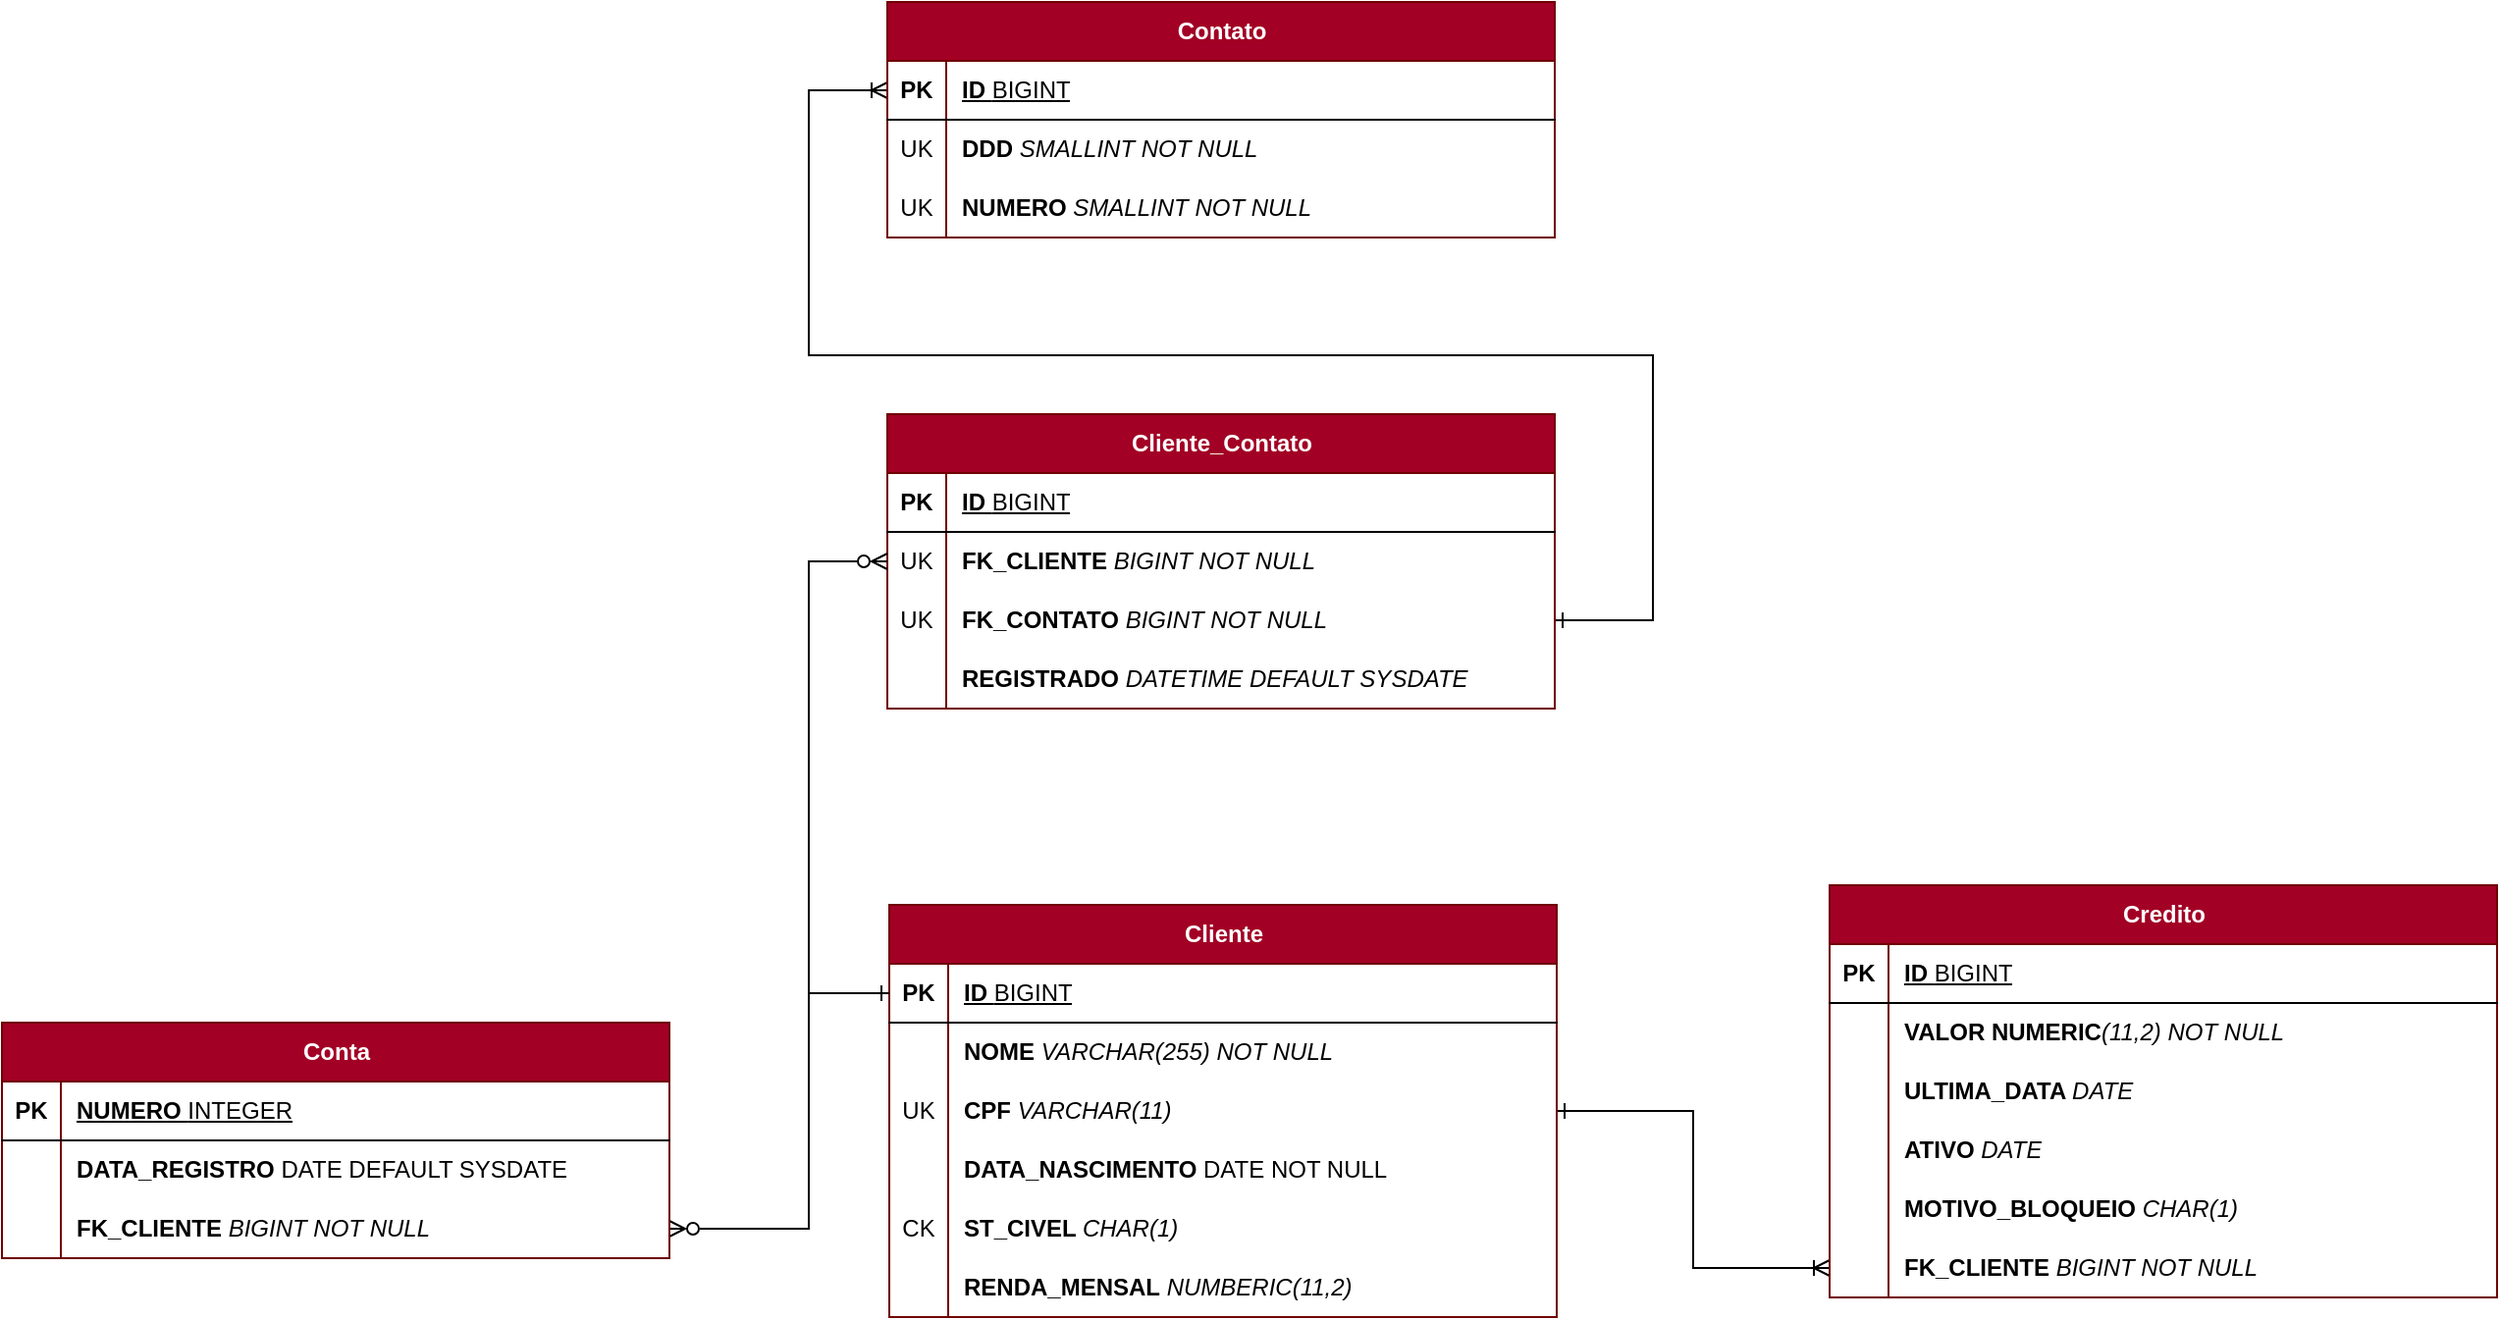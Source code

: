 <mxfile version="24.9.0">
  <diagram name="Página-1" id="3fdU44KH3-TZfYblFsJs">
    <mxGraphModel dx="1772" dy="1688" grid="1" gridSize="10" guides="1" tooltips="1" connect="1" arrows="1" fold="1" page="1" pageScale="1" pageWidth="827" pageHeight="1169" math="0" shadow="0">
      <root>
        <mxCell id="0" />
        <mxCell id="1" parent="0" />
        <mxCell id="NktRgROPoyucUkhzAwd2-113" value="" style="edgeStyle=orthogonalEdgeStyle;rounded=0;orthogonalLoop=1;jettySize=auto;html=1;entryX=1;entryY=0.5;entryDx=0;entryDy=0;exitX=0;exitY=0.5;exitDx=0;exitDy=0;endArrow=ERzeroToMany;endFill=0;startArrow=ERone;startFill=0;" edge="1" parent="1" source="NktRgROPoyucUkhzAwd2-2" target="NktRgROPoyucUkhzAwd2-114">
          <mxGeometry relative="1" as="geometry">
            <Array as="points">
              <mxPoint x="260" y="265" />
              <mxPoint x="260" y="385" />
            </Array>
          </mxGeometry>
        </mxCell>
        <mxCell id="NktRgROPoyucUkhzAwd2-173" value="" style="edgeStyle=orthogonalEdgeStyle;rounded=0;orthogonalLoop=1;jettySize=auto;html=1;entryX=0;entryY=0.5;entryDx=0;entryDy=0;endArrow=ERoneToMany;endFill=0;startArrow=ERone;startFill=0;" edge="1" parent="1" source="NktRgROPoyucUkhzAwd2-1" target="NktRgROPoyucUkhzAwd2-177">
          <mxGeometry relative="1" as="geometry" />
        </mxCell>
        <mxCell id="NktRgROPoyucUkhzAwd2-1" value="Cliente" style="shape=table;startSize=30;container=1;collapsible=1;childLayout=tableLayout;fixedRows=1;rowLines=0;fontStyle=1;align=center;resizeLast=1;html=1;fillColor=#a20025;fontColor=#ffffff;strokeColor=#6F0000;swimlaneFillColor=default;" vertex="1" parent="1">
          <mxGeometry x="301" y="220" width="340" height="210" as="geometry" />
        </mxCell>
        <mxCell id="NktRgROPoyucUkhzAwd2-2" value="" style="shape=tableRow;horizontal=0;startSize=0;swimlaneHead=0;swimlaneBody=0;fillColor=none;collapsible=0;dropTarget=0;points=[[0,0.5],[1,0.5]];portConstraint=eastwest;top=0;left=0;right=0;bottom=1;" vertex="1" parent="NktRgROPoyucUkhzAwd2-1">
          <mxGeometry y="30" width="340" height="30" as="geometry" />
        </mxCell>
        <mxCell id="NktRgROPoyucUkhzAwd2-3" value="PK" style="shape=partialRectangle;connectable=0;fillColor=none;top=0;left=0;bottom=0;right=0;fontStyle=1;overflow=hidden;whiteSpace=wrap;html=1;" vertex="1" parent="NktRgROPoyucUkhzAwd2-2">
          <mxGeometry width="30" height="30" as="geometry">
            <mxRectangle width="30" height="30" as="alternateBounds" />
          </mxGeometry>
        </mxCell>
        <mxCell id="NktRgROPoyucUkhzAwd2-4" value="ID &lt;span style=&quot;font-weight: normal;&quot;&gt;BIGINT&lt;/span&gt;" style="shape=partialRectangle;connectable=0;fillColor=none;top=0;left=0;bottom=0;right=0;align=left;spacingLeft=6;fontStyle=5;overflow=hidden;whiteSpace=wrap;html=1;" vertex="1" parent="NktRgROPoyucUkhzAwd2-2">
          <mxGeometry x="30" width="310" height="30" as="geometry">
            <mxRectangle width="310" height="30" as="alternateBounds" />
          </mxGeometry>
        </mxCell>
        <mxCell id="NktRgROPoyucUkhzAwd2-5" value="" style="shape=tableRow;horizontal=0;startSize=0;swimlaneHead=0;swimlaneBody=0;fillColor=none;collapsible=0;dropTarget=0;points=[[0,0.5],[1,0.5]];portConstraint=eastwest;top=0;left=0;right=0;bottom=0;" vertex="1" parent="NktRgROPoyucUkhzAwd2-1">
          <mxGeometry y="60" width="340" height="30" as="geometry" />
        </mxCell>
        <mxCell id="NktRgROPoyucUkhzAwd2-6" value="" style="shape=partialRectangle;connectable=0;fillColor=none;top=0;left=0;bottom=0;right=0;editable=1;overflow=hidden;whiteSpace=wrap;html=1;" vertex="1" parent="NktRgROPoyucUkhzAwd2-5">
          <mxGeometry width="30" height="30" as="geometry">
            <mxRectangle width="30" height="30" as="alternateBounds" />
          </mxGeometry>
        </mxCell>
        <mxCell id="NktRgROPoyucUkhzAwd2-7" value="&lt;b&gt;NOME &lt;/b&gt;&lt;i&gt;VARCHAR(255) NOT NULL&lt;/i&gt;" style="shape=partialRectangle;connectable=0;fillColor=none;top=0;left=0;bottom=0;right=0;align=left;spacingLeft=6;overflow=hidden;whiteSpace=wrap;html=1;" vertex="1" parent="NktRgROPoyucUkhzAwd2-5">
          <mxGeometry x="30" width="310" height="30" as="geometry">
            <mxRectangle width="310" height="30" as="alternateBounds" />
          </mxGeometry>
        </mxCell>
        <mxCell id="NktRgROPoyucUkhzAwd2-8" value="" style="shape=tableRow;horizontal=0;startSize=0;swimlaneHead=0;swimlaneBody=0;fillColor=none;collapsible=0;dropTarget=0;points=[[0,0.5],[1,0.5]];portConstraint=eastwest;top=0;left=0;right=0;bottom=0;" vertex="1" parent="NktRgROPoyucUkhzAwd2-1">
          <mxGeometry y="90" width="340" height="30" as="geometry" />
        </mxCell>
        <mxCell id="NktRgROPoyucUkhzAwd2-9" value="UK" style="shape=partialRectangle;connectable=0;fillColor=none;top=0;left=0;bottom=0;right=0;editable=1;overflow=hidden;whiteSpace=wrap;html=1;" vertex="1" parent="NktRgROPoyucUkhzAwd2-8">
          <mxGeometry width="30" height="30" as="geometry">
            <mxRectangle width="30" height="30" as="alternateBounds" />
          </mxGeometry>
        </mxCell>
        <mxCell id="NktRgROPoyucUkhzAwd2-10" value="&lt;b&gt;CPF &lt;/b&gt;&lt;i style=&quot;&quot;&gt;VARCHAR(11)&lt;/i&gt;" style="shape=partialRectangle;connectable=0;fillColor=none;top=0;left=0;bottom=0;right=0;align=left;spacingLeft=6;overflow=hidden;whiteSpace=wrap;html=1;" vertex="1" parent="NktRgROPoyucUkhzAwd2-8">
          <mxGeometry x="30" width="310" height="30" as="geometry">
            <mxRectangle width="310" height="30" as="alternateBounds" />
          </mxGeometry>
        </mxCell>
        <mxCell id="NktRgROPoyucUkhzAwd2-11" value="" style="shape=tableRow;horizontal=0;startSize=0;swimlaneHead=0;swimlaneBody=0;fillColor=none;collapsible=0;dropTarget=0;points=[[0,0.5],[1,0.5]];portConstraint=eastwest;top=0;left=0;right=0;bottom=0;" vertex="1" parent="NktRgROPoyucUkhzAwd2-1">
          <mxGeometry y="120" width="340" height="30" as="geometry" />
        </mxCell>
        <mxCell id="NktRgROPoyucUkhzAwd2-12" value="" style="shape=partialRectangle;connectable=0;fillColor=none;top=0;left=0;bottom=0;right=0;editable=1;overflow=hidden;whiteSpace=wrap;html=1;" vertex="1" parent="NktRgROPoyucUkhzAwd2-11">
          <mxGeometry width="30" height="30" as="geometry">
            <mxRectangle width="30" height="30" as="alternateBounds" />
          </mxGeometry>
        </mxCell>
        <mxCell id="NktRgROPoyucUkhzAwd2-13" value="&lt;b&gt;DATA_NASCIMENTO &lt;/b&gt;DATE NOT NULL" style="shape=partialRectangle;connectable=0;fillColor=none;top=0;left=0;bottom=0;right=0;align=left;spacingLeft=6;overflow=hidden;whiteSpace=wrap;html=1;" vertex="1" parent="NktRgROPoyucUkhzAwd2-11">
          <mxGeometry x="30" width="310" height="30" as="geometry">
            <mxRectangle width="310" height="30" as="alternateBounds" />
          </mxGeometry>
        </mxCell>
        <mxCell id="NktRgROPoyucUkhzAwd2-91" value="" style="shape=tableRow;horizontal=0;startSize=0;swimlaneHead=0;swimlaneBody=0;fillColor=none;collapsible=0;dropTarget=0;points=[[0,0.5],[1,0.5]];portConstraint=eastwest;top=0;left=0;right=0;bottom=0;" vertex="1" parent="NktRgROPoyucUkhzAwd2-1">
          <mxGeometry y="150" width="340" height="30" as="geometry" />
        </mxCell>
        <mxCell id="NktRgROPoyucUkhzAwd2-92" value="CK" style="shape=partialRectangle;connectable=0;fillColor=none;top=0;left=0;bottom=0;right=0;editable=1;overflow=hidden;whiteSpace=wrap;html=1;" vertex="1" parent="NktRgROPoyucUkhzAwd2-91">
          <mxGeometry width="30" height="30" as="geometry">
            <mxRectangle width="30" height="30" as="alternateBounds" />
          </mxGeometry>
        </mxCell>
        <mxCell id="NktRgROPoyucUkhzAwd2-93" value="&lt;b&gt;ST_CIVEL &lt;/b&gt;&lt;i&gt;CHAR(1)&amp;nbsp;&lt;/i&gt;" style="shape=partialRectangle;connectable=0;fillColor=none;top=0;left=0;bottom=0;right=0;align=left;spacingLeft=6;overflow=hidden;whiteSpace=wrap;html=1;" vertex="1" parent="NktRgROPoyucUkhzAwd2-91">
          <mxGeometry x="30" width="310" height="30" as="geometry">
            <mxRectangle width="310" height="30" as="alternateBounds" />
          </mxGeometry>
        </mxCell>
        <mxCell id="NktRgROPoyucUkhzAwd2-145" value="" style="shape=tableRow;horizontal=0;startSize=0;swimlaneHead=0;swimlaneBody=0;fillColor=none;collapsible=0;dropTarget=0;points=[[0,0.5],[1,0.5]];portConstraint=eastwest;top=0;left=0;right=0;bottom=0;" vertex="1" parent="NktRgROPoyucUkhzAwd2-1">
          <mxGeometry y="180" width="340" height="30" as="geometry" />
        </mxCell>
        <mxCell id="NktRgROPoyucUkhzAwd2-146" value="" style="shape=partialRectangle;connectable=0;fillColor=none;top=0;left=0;bottom=0;right=0;editable=1;overflow=hidden;whiteSpace=wrap;html=1;" vertex="1" parent="NktRgROPoyucUkhzAwd2-145">
          <mxGeometry width="30" height="30" as="geometry">
            <mxRectangle width="30" height="30" as="alternateBounds" />
          </mxGeometry>
        </mxCell>
        <mxCell id="NktRgROPoyucUkhzAwd2-147" value="&lt;b&gt;RENDA_MENSAL&amp;nbsp;&lt;/b&gt;&lt;i&gt;NUMBERIC(11,2)&amp;nbsp;&lt;/i&gt;" style="shape=partialRectangle;connectable=0;fillColor=none;top=0;left=0;bottom=0;right=0;align=left;spacingLeft=6;overflow=hidden;whiteSpace=wrap;html=1;" vertex="1" parent="NktRgROPoyucUkhzAwd2-145">
          <mxGeometry x="30" width="310" height="30" as="geometry">
            <mxRectangle width="310" height="30" as="alternateBounds" />
          </mxGeometry>
        </mxCell>
        <mxCell id="NktRgROPoyucUkhzAwd2-73" value="" style="edgeStyle=orthogonalEdgeStyle;rounded=0;orthogonalLoop=1;jettySize=auto;html=1;exitX=0;exitY=0.5;exitDx=0;exitDy=0;entryX=1;entryY=0.5;entryDx=0;entryDy=0;endArrow=ERone;endFill=0;startArrow=ERoneToMany;startFill=0;" edge="1" parent="1" source="NktRgROPoyucUkhzAwd2-44" target="NktRgROPoyucUkhzAwd2-77">
          <mxGeometry relative="1" as="geometry">
            <Array as="points">
              <mxPoint x="260" y="-195" />
              <mxPoint x="260" y="-60" />
              <mxPoint x="690" y="-60" />
              <mxPoint x="690" y="75" />
            </Array>
          </mxGeometry>
        </mxCell>
        <mxCell id="NktRgROPoyucUkhzAwd2-43" value="Contato" style="shape=table;startSize=30;container=1;collapsible=1;childLayout=tableLayout;fixedRows=1;rowLines=0;fontStyle=1;align=center;resizeLast=1;html=1;fillColor=#a20025;fontColor=#ffffff;strokeColor=#6F0000;swimlaneFillColor=default;" vertex="1" parent="1">
          <mxGeometry x="300" y="-240" width="340" height="120" as="geometry" />
        </mxCell>
        <mxCell id="NktRgROPoyucUkhzAwd2-44" value="" style="shape=tableRow;horizontal=0;startSize=0;swimlaneHead=0;swimlaneBody=0;fillColor=none;collapsible=0;dropTarget=0;points=[[0,0.5],[1,0.5]];portConstraint=eastwest;top=0;left=0;right=0;bottom=1;" vertex="1" parent="NktRgROPoyucUkhzAwd2-43">
          <mxGeometry y="30" width="340" height="30" as="geometry" />
        </mxCell>
        <mxCell id="NktRgROPoyucUkhzAwd2-45" value="PK" style="shape=partialRectangle;connectable=0;fillColor=none;top=0;left=0;bottom=0;right=0;fontStyle=1;overflow=hidden;whiteSpace=wrap;html=1;" vertex="1" parent="NktRgROPoyucUkhzAwd2-44">
          <mxGeometry width="30" height="30" as="geometry">
            <mxRectangle width="30" height="30" as="alternateBounds" />
          </mxGeometry>
        </mxCell>
        <mxCell id="NktRgROPoyucUkhzAwd2-46" value="ID &lt;span style=&quot;font-weight: normal;&quot;&gt;BIGINT&lt;/span&gt;" style="shape=partialRectangle;connectable=0;fillColor=none;top=0;left=0;bottom=0;right=0;align=left;spacingLeft=6;fontStyle=5;overflow=hidden;whiteSpace=wrap;html=1;" vertex="1" parent="NktRgROPoyucUkhzAwd2-44">
          <mxGeometry x="30" width="310" height="30" as="geometry">
            <mxRectangle width="310" height="30" as="alternateBounds" />
          </mxGeometry>
        </mxCell>
        <mxCell id="NktRgROPoyucUkhzAwd2-47" value="" style="shape=tableRow;horizontal=0;startSize=0;swimlaneHead=0;swimlaneBody=0;fillColor=none;collapsible=0;dropTarget=0;points=[[0,0.5],[1,0.5]];portConstraint=eastwest;top=0;left=0;right=0;bottom=0;" vertex="1" parent="NktRgROPoyucUkhzAwd2-43">
          <mxGeometry y="60" width="340" height="30" as="geometry" />
        </mxCell>
        <mxCell id="NktRgROPoyucUkhzAwd2-48" value="UK" style="shape=partialRectangle;connectable=0;fillColor=none;top=0;left=0;bottom=0;right=0;editable=1;overflow=hidden;whiteSpace=wrap;html=1;" vertex="1" parent="NktRgROPoyucUkhzAwd2-47">
          <mxGeometry width="30" height="30" as="geometry">
            <mxRectangle width="30" height="30" as="alternateBounds" />
          </mxGeometry>
        </mxCell>
        <mxCell id="NktRgROPoyucUkhzAwd2-49" value="&lt;b&gt;DDD&amp;nbsp;&lt;/b&gt;&lt;i&gt;SMALLINT NOT NULL&lt;/i&gt;" style="shape=partialRectangle;connectable=0;fillColor=none;top=0;left=0;bottom=0;right=0;align=left;spacingLeft=6;overflow=hidden;whiteSpace=wrap;html=1;" vertex="1" parent="NktRgROPoyucUkhzAwd2-47">
          <mxGeometry x="30" width="310" height="30" as="geometry">
            <mxRectangle width="310" height="30" as="alternateBounds" />
          </mxGeometry>
        </mxCell>
        <mxCell id="NktRgROPoyucUkhzAwd2-60" value="" style="shape=tableRow;horizontal=0;startSize=0;swimlaneHead=0;swimlaneBody=0;fillColor=none;collapsible=0;dropTarget=0;points=[[0,0.5],[1,0.5]];portConstraint=eastwest;top=0;left=0;right=0;bottom=0;" vertex="1" parent="NktRgROPoyucUkhzAwd2-43">
          <mxGeometry y="90" width="340" height="30" as="geometry" />
        </mxCell>
        <mxCell id="NktRgROPoyucUkhzAwd2-61" value="UK" style="shape=partialRectangle;connectable=0;fillColor=none;top=0;left=0;bottom=0;right=0;editable=1;overflow=hidden;whiteSpace=wrap;html=1;" vertex="1" parent="NktRgROPoyucUkhzAwd2-60">
          <mxGeometry width="30" height="30" as="geometry">
            <mxRectangle width="30" height="30" as="alternateBounds" />
          </mxGeometry>
        </mxCell>
        <mxCell id="NktRgROPoyucUkhzAwd2-62" value="&lt;b&gt;NUMERO &lt;/b&gt;&lt;i&gt;SMALLINT&amp;nbsp;&lt;/i&gt;&lt;i style=&quot;&quot;&gt;NOT NULL&lt;/i&gt;" style="shape=partialRectangle;connectable=0;fillColor=none;top=0;left=0;bottom=0;right=0;align=left;spacingLeft=6;overflow=hidden;whiteSpace=wrap;html=1;" vertex="1" parent="NktRgROPoyucUkhzAwd2-60">
          <mxGeometry x="30" width="310" height="30" as="geometry">
            <mxRectangle width="310" height="30" as="alternateBounds" />
          </mxGeometry>
        </mxCell>
        <mxCell id="NktRgROPoyucUkhzAwd2-63" value="Cliente_Contato" style="shape=table;startSize=30;container=1;collapsible=1;childLayout=tableLayout;fixedRows=1;rowLines=0;fontStyle=1;align=center;resizeLast=1;html=1;fillColor=#a20025;fontColor=#ffffff;strokeColor=#6F0000;swimlaneFillColor=default;" vertex="1" parent="1">
          <mxGeometry x="300" y="-30" width="340" height="150" as="geometry" />
        </mxCell>
        <mxCell id="NktRgROPoyucUkhzAwd2-64" value="" style="shape=tableRow;horizontal=0;startSize=0;swimlaneHead=0;swimlaneBody=0;fillColor=none;collapsible=0;dropTarget=0;points=[[0,0.5],[1,0.5]];portConstraint=eastwest;top=0;left=0;right=0;bottom=1;" vertex="1" parent="NktRgROPoyucUkhzAwd2-63">
          <mxGeometry y="30" width="340" height="30" as="geometry" />
        </mxCell>
        <mxCell id="NktRgROPoyucUkhzAwd2-65" value="PK" style="shape=partialRectangle;connectable=0;fillColor=none;top=0;left=0;bottom=0;right=0;fontStyle=1;overflow=hidden;whiteSpace=wrap;html=1;" vertex="1" parent="NktRgROPoyucUkhzAwd2-64">
          <mxGeometry width="30" height="30" as="geometry">
            <mxRectangle width="30" height="30" as="alternateBounds" />
          </mxGeometry>
        </mxCell>
        <mxCell id="NktRgROPoyucUkhzAwd2-66" value="ID &lt;span style=&quot;font-weight: normal;&quot;&gt;BIGINT&lt;/span&gt;" style="shape=partialRectangle;connectable=0;fillColor=none;top=0;left=0;bottom=0;right=0;align=left;spacingLeft=6;fontStyle=5;overflow=hidden;whiteSpace=wrap;html=1;" vertex="1" parent="NktRgROPoyucUkhzAwd2-64">
          <mxGeometry x="30" width="310" height="30" as="geometry">
            <mxRectangle width="310" height="30" as="alternateBounds" />
          </mxGeometry>
        </mxCell>
        <mxCell id="NktRgROPoyucUkhzAwd2-67" value="" style="shape=tableRow;horizontal=0;startSize=0;swimlaneHead=0;swimlaneBody=0;fillColor=none;collapsible=0;dropTarget=0;points=[[0,0.5],[1,0.5]];portConstraint=eastwest;top=0;left=0;right=0;bottom=0;" vertex="1" parent="NktRgROPoyucUkhzAwd2-63">
          <mxGeometry y="60" width="340" height="30" as="geometry" />
        </mxCell>
        <mxCell id="NktRgROPoyucUkhzAwd2-68" value="UK" style="shape=partialRectangle;connectable=0;fillColor=none;top=0;left=0;bottom=0;right=0;editable=1;overflow=hidden;whiteSpace=wrap;html=1;" vertex="1" parent="NktRgROPoyucUkhzAwd2-67">
          <mxGeometry width="30" height="30" as="geometry">
            <mxRectangle width="30" height="30" as="alternateBounds" />
          </mxGeometry>
        </mxCell>
        <mxCell id="NktRgROPoyucUkhzAwd2-69" value="&lt;b&gt;FK_CLIENTE&amp;nbsp;&lt;/b&gt;&lt;i&gt;BIGINT NOT NULL&lt;/i&gt;" style="shape=partialRectangle;connectable=0;fillColor=none;top=0;left=0;bottom=0;right=0;align=left;spacingLeft=6;overflow=hidden;whiteSpace=wrap;html=1;" vertex="1" parent="NktRgROPoyucUkhzAwd2-67">
          <mxGeometry x="30" width="310" height="30" as="geometry">
            <mxRectangle width="310" height="30" as="alternateBounds" />
          </mxGeometry>
        </mxCell>
        <mxCell id="NktRgROPoyucUkhzAwd2-77" value="" style="shape=tableRow;horizontal=0;startSize=0;swimlaneHead=0;swimlaneBody=0;fillColor=none;collapsible=0;dropTarget=0;points=[[0,0.5],[1,0.5]];portConstraint=eastwest;top=0;left=0;right=0;bottom=0;" vertex="1" parent="NktRgROPoyucUkhzAwd2-63">
          <mxGeometry y="90" width="340" height="30" as="geometry" />
        </mxCell>
        <mxCell id="NktRgROPoyucUkhzAwd2-78" value="UK" style="shape=partialRectangle;connectable=0;fillColor=none;top=0;left=0;bottom=0;right=0;editable=1;overflow=hidden;whiteSpace=wrap;html=1;" vertex="1" parent="NktRgROPoyucUkhzAwd2-77">
          <mxGeometry width="30" height="30" as="geometry">
            <mxRectangle width="30" height="30" as="alternateBounds" />
          </mxGeometry>
        </mxCell>
        <mxCell id="NktRgROPoyucUkhzAwd2-79" value="&lt;b&gt;FK_CONTATO &lt;/b&gt;&lt;i&gt;BIGINT NOT NULL&lt;/i&gt;" style="shape=partialRectangle;connectable=0;fillColor=none;top=0;left=0;bottom=0;right=0;align=left;spacingLeft=6;overflow=hidden;whiteSpace=wrap;html=1;" vertex="1" parent="NktRgROPoyucUkhzAwd2-77">
          <mxGeometry x="30" width="310" height="30" as="geometry">
            <mxRectangle width="310" height="30" as="alternateBounds" />
          </mxGeometry>
        </mxCell>
        <mxCell id="NktRgROPoyucUkhzAwd2-70" value="" style="shape=tableRow;horizontal=0;startSize=0;swimlaneHead=0;swimlaneBody=0;fillColor=none;collapsible=0;dropTarget=0;points=[[0,0.5],[1,0.5]];portConstraint=eastwest;top=0;left=0;right=0;bottom=0;" vertex="1" parent="NktRgROPoyucUkhzAwd2-63">
          <mxGeometry y="120" width="340" height="30" as="geometry" />
        </mxCell>
        <mxCell id="NktRgROPoyucUkhzAwd2-71" value="" style="shape=partialRectangle;connectable=0;fillColor=none;top=0;left=0;bottom=0;right=0;editable=1;overflow=hidden;whiteSpace=wrap;html=1;" vertex="1" parent="NktRgROPoyucUkhzAwd2-70">
          <mxGeometry width="30" height="30" as="geometry">
            <mxRectangle width="30" height="30" as="alternateBounds" />
          </mxGeometry>
        </mxCell>
        <mxCell id="NktRgROPoyucUkhzAwd2-72" value="&lt;b&gt;REGISTRADO &lt;/b&gt;&lt;i&gt;DATETIME DEFAULT SYSDATE&lt;/i&gt;" style="shape=partialRectangle;connectable=0;fillColor=none;top=0;left=0;bottom=0;right=0;align=left;spacingLeft=6;overflow=hidden;whiteSpace=wrap;html=1;" vertex="1" parent="NktRgROPoyucUkhzAwd2-70">
          <mxGeometry x="30" width="310" height="30" as="geometry">
            <mxRectangle width="310" height="30" as="alternateBounds" />
          </mxGeometry>
        </mxCell>
        <mxCell id="NktRgROPoyucUkhzAwd2-83" style="edgeStyle=orthogonalEdgeStyle;rounded=0;orthogonalLoop=1;jettySize=auto;html=1;entryX=0;entryY=0.5;entryDx=0;entryDy=0;exitX=0;exitY=0.5;exitDx=0;exitDy=0;endArrow=ERone;endFill=0;startArrow=ERzeroToMany;startFill=0;" edge="1" parent="1" source="NktRgROPoyucUkhzAwd2-67" target="NktRgROPoyucUkhzAwd2-2">
          <mxGeometry relative="1" as="geometry">
            <Array as="points">
              <mxPoint x="260" y="45" />
              <mxPoint x="260" y="265" />
            </Array>
          </mxGeometry>
        </mxCell>
        <mxCell id="NktRgROPoyucUkhzAwd2-94" value="Conta" style="shape=table;startSize=30;container=1;collapsible=1;childLayout=tableLayout;fixedRows=1;rowLines=0;fontStyle=1;align=center;resizeLast=1;html=1;fillColor=#a20025;fontColor=#ffffff;strokeColor=#6F0000;swimlaneFillColor=default;" vertex="1" parent="1">
          <mxGeometry x="-151" y="280" width="340" height="120" as="geometry" />
        </mxCell>
        <mxCell id="NktRgROPoyucUkhzAwd2-95" value="" style="shape=tableRow;horizontal=0;startSize=0;swimlaneHead=0;swimlaneBody=0;fillColor=none;collapsible=0;dropTarget=0;points=[[0,0.5],[1,0.5]];portConstraint=eastwest;top=0;left=0;right=0;bottom=1;" vertex="1" parent="NktRgROPoyucUkhzAwd2-94">
          <mxGeometry y="30" width="340" height="30" as="geometry" />
        </mxCell>
        <mxCell id="NktRgROPoyucUkhzAwd2-96" value="PK" style="shape=partialRectangle;connectable=0;fillColor=none;top=0;left=0;bottom=0;right=0;fontStyle=1;overflow=hidden;whiteSpace=wrap;html=1;" vertex="1" parent="NktRgROPoyucUkhzAwd2-95">
          <mxGeometry width="30" height="30" as="geometry">
            <mxRectangle width="30" height="30" as="alternateBounds" />
          </mxGeometry>
        </mxCell>
        <mxCell id="NktRgROPoyucUkhzAwd2-97" value="NUMERO&amp;nbsp;&lt;span style=&quot;font-weight: normal;&quot;&gt;INTEGER&lt;/span&gt;" style="shape=partialRectangle;connectable=0;fillColor=none;top=0;left=0;bottom=0;right=0;align=left;spacingLeft=6;fontStyle=5;overflow=hidden;whiteSpace=wrap;html=1;" vertex="1" parent="NktRgROPoyucUkhzAwd2-95">
          <mxGeometry x="30" width="310" height="30" as="geometry">
            <mxRectangle width="310" height="30" as="alternateBounds" />
          </mxGeometry>
        </mxCell>
        <mxCell id="NktRgROPoyucUkhzAwd2-98" value="" style="shape=tableRow;horizontal=0;startSize=0;swimlaneHead=0;swimlaneBody=0;fillColor=none;collapsible=0;dropTarget=0;points=[[0,0.5],[1,0.5]];portConstraint=eastwest;top=0;left=0;right=0;bottom=0;" vertex="1" parent="NktRgROPoyucUkhzAwd2-94">
          <mxGeometry y="60" width="340" height="30" as="geometry" />
        </mxCell>
        <mxCell id="NktRgROPoyucUkhzAwd2-99" value="" style="shape=partialRectangle;connectable=0;fillColor=none;top=0;left=0;bottom=0;right=0;editable=1;overflow=hidden;whiteSpace=wrap;html=1;" vertex="1" parent="NktRgROPoyucUkhzAwd2-98">
          <mxGeometry width="30" height="30" as="geometry">
            <mxRectangle width="30" height="30" as="alternateBounds" />
          </mxGeometry>
        </mxCell>
        <mxCell id="NktRgROPoyucUkhzAwd2-100" value="&lt;b&gt;DATA_REGISTRO &lt;/b&gt;DATE DEFAULT SYSDATE" style="shape=partialRectangle;connectable=0;fillColor=none;top=0;left=0;bottom=0;right=0;align=left;spacingLeft=6;overflow=hidden;whiteSpace=wrap;html=1;" vertex="1" parent="NktRgROPoyucUkhzAwd2-98">
          <mxGeometry x="30" width="310" height="30" as="geometry">
            <mxRectangle width="310" height="30" as="alternateBounds" />
          </mxGeometry>
        </mxCell>
        <mxCell id="NktRgROPoyucUkhzAwd2-114" value="" style="shape=tableRow;horizontal=0;startSize=0;swimlaneHead=0;swimlaneBody=0;fillColor=none;collapsible=0;dropTarget=0;points=[[0,0.5],[1,0.5]];portConstraint=eastwest;top=0;left=0;right=0;bottom=0;" vertex="1" parent="NktRgROPoyucUkhzAwd2-94">
          <mxGeometry y="90" width="340" height="30" as="geometry" />
        </mxCell>
        <mxCell id="NktRgROPoyucUkhzAwd2-115" value="" style="shape=partialRectangle;connectable=0;fillColor=none;top=0;left=0;bottom=0;right=0;editable=1;overflow=hidden;whiteSpace=wrap;html=1;" vertex="1" parent="NktRgROPoyucUkhzAwd2-114">
          <mxGeometry width="30" height="30" as="geometry">
            <mxRectangle width="30" height="30" as="alternateBounds" />
          </mxGeometry>
        </mxCell>
        <mxCell id="NktRgROPoyucUkhzAwd2-116" value="&lt;b&gt;FK_CLIENTE &lt;/b&gt;&lt;i style=&quot;&quot;&gt;BIGINT NOT NULL&lt;/i&gt;" style="shape=partialRectangle;connectable=0;fillColor=none;top=0;left=0;bottom=0;right=0;align=left;spacingLeft=6;overflow=hidden;whiteSpace=wrap;html=1;" vertex="1" parent="NktRgROPoyucUkhzAwd2-114">
          <mxGeometry x="30" width="310" height="30" as="geometry">
            <mxRectangle width="310" height="30" as="alternateBounds" />
          </mxGeometry>
        </mxCell>
        <mxCell id="NktRgROPoyucUkhzAwd2-151" value="Credito" style="shape=table;startSize=30;container=1;collapsible=1;childLayout=tableLayout;fixedRows=1;rowLines=0;fontStyle=1;align=center;resizeLast=1;html=1;fillColor=#a20025;fontColor=#ffffff;strokeColor=#6F0000;swimlaneFillColor=default;" vertex="1" parent="1">
          <mxGeometry x="780" y="210" width="340" height="210" as="geometry" />
        </mxCell>
        <mxCell id="NktRgROPoyucUkhzAwd2-152" value="" style="shape=tableRow;horizontal=0;startSize=0;swimlaneHead=0;swimlaneBody=0;fillColor=none;collapsible=0;dropTarget=0;points=[[0,0.5],[1,0.5]];portConstraint=eastwest;top=0;left=0;right=0;bottom=1;" vertex="1" parent="NktRgROPoyucUkhzAwd2-151">
          <mxGeometry y="30" width="340" height="30" as="geometry" />
        </mxCell>
        <mxCell id="NktRgROPoyucUkhzAwd2-153" value="PK" style="shape=partialRectangle;connectable=0;fillColor=none;top=0;left=0;bottom=0;right=0;fontStyle=1;overflow=hidden;whiteSpace=wrap;html=1;" vertex="1" parent="NktRgROPoyucUkhzAwd2-152">
          <mxGeometry width="30" height="30" as="geometry">
            <mxRectangle width="30" height="30" as="alternateBounds" />
          </mxGeometry>
        </mxCell>
        <mxCell id="NktRgROPoyucUkhzAwd2-154" value="ID &lt;span style=&quot;font-weight: normal;&quot;&gt;BIGINT&lt;/span&gt;" style="shape=partialRectangle;connectable=0;fillColor=none;top=0;left=0;bottom=0;right=0;align=left;spacingLeft=6;fontStyle=5;overflow=hidden;whiteSpace=wrap;html=1;" vertex="1" parent="NktRgROPoyucUkhzAwd2-152">
          <mxGeometry x="30" width="310" height="30" as="geometry">
            <mxRectangle width="310" height="30" as="alternateBounds" />
          </mxGeometry>
        </mxCell>
        <mxCell id="NktRgROPoyucUkhzAwd2-155" value="" style="shape=tableRow;horizontal=0;startSize=0;swimlaneHead=0;swimlaneBody=0;fillColor=none;collapsible=0;dropTarget=0;points=[[0,0.5],[1,0.5]];portConstraint=eastwest;top=0;left=0;right=0;bottom=0;" vertex="1" parent="NktRgROPoyucUkhzAwd2-151">
          <mxGeometry y="60" width="340" height="30" as="geometry" />
        </mxCell>
        <mxCell id="NktRgROPoyucUkhzAwd2-156" value="" style="shape=partialRectangle;connectable=0;fillColor=none;top=0;left=0;bottom=0;right=0;editable=1;overflow=hidden;whiteSpace=wrap;html=1;" vertex="1" parent="NktRgROPoyucUkhzAwd2-155">
          <mxGeometry width="30" height="30" as="geometry">
            <mxRectangle width="30" height="30" as="alternateBounds" />
          </mxGeometry>
        </mxCell>
        <mxCell id="NktRgROPoyucUkhzAwd2-157" value="&lt;b&gt;VALOR NUMERIC&lt;/b&gt;&lt;i&gt;(11,2) NOT NULL&lt;/i&gt;" style="shape=partialRectangle;connectable=0;fillColor=none;top=0;left=0;bottom=0;right=0;align=left;spacingLeft=6;overflow=hidden;whiteSpace=wrap;html=1;" vertex="1" parent="NktRgROPoyucUkhzAwd2-155">
          <mxGeometry x="30" width="310" height="30" as="geometry">
            <mxRectangle width="310" height="30" as="alternateBounds" />
          </mxGeometry>
        </mxCell>
        <mxCell id="NktRgROPoyucUkhzAwd2-158" value="" style="shape=tableRow;horizontal=0;startSize=0;swimlaneHead=0;swimlaneBody=0;fillColor=none;collapsible=0;dropTarget=0;points=[[0,0.5],[1,0.5]];portConstraint=eastwest;top=0;left=0;right=0;bottom=0;" vertex="1" parent="NktRgROPoyucUkhzAwd2-151">
          <mxGeometry y="90" width="340" height="30" as="geometry" />
        </mxCell>
        <mxCell id="NktRgROPoyucUkhzAwd2-159" value="" style="shape=partialRectangle;connectable=0;fillColor=none;top=0;left=0;bottom=0;right=0;editable=1;overflow=hidden;whiteSpace=wrap;html=1;" vertex="1" parent="NktRgROPoyucUkhzAwd2-158">
          <mxGeometry width="30" height="30" as="geometry">
            <mxRectangle width="30" height="30" as="alternateBounds" />
          </mxGeometry>
        </mxCell>
        <mxCell id="NktRgROPoyucUkhzAwd2-160" value="&lt;b&gt;ULTIMA_DATA &lt;/b&gt;&lt;i style=&quot;&quot;&gt;DATE&lt;/i&gt;" style="shape=partialRectangle;connectable=0;fillColor=none;top=0;left=0;bottom=0;right=0;align=left;spacingLeft=6;overflow=hidden;whiteSpace=wrap;html=1;" vertex="1" parent="NktRgROPoyucUkhzAwd2-158">
          <mxGeometry x="30" width="310" height="30" as="geometry">
            <mxRectangle width="310" height="30" as="alternateBounds" />
          </mxGeometry>
        </mxCell>
        <mxCell id="NktRgROPoyucUkhzAwd2-174" value="" style="shape=tableRow;horizontal=0;startSize=0;swimlaneHead=0;swimlaneBody=0;fillColor=none;collapsible=0;dropTarget=0;points=[[0,0.5],[1,0.5]];portConstraint=eastwest;top=0;left=0;right=0;bottom=0;" vertex="1" parent="NktRgROPoyucUkhzAwd2-151">
          <mxGeometry y="120" width="340" height="30" as="geometry" />
        </mxCell>
        <mxCell id="NktRgROPoyucUkhzAwd2-175" value="" style="shape=partialRectangle;connectable=0;fillColor=none;top=0;left=0;bottom=0;right=0;editable=1;overflow=hidden;whiteSpace=wrap;html=1;" vertex="1" parent="NktRgROPoyucUkhzAwd2-174">
          <mxGeometry width="30" height="30" as="geometry">
            <mxRectangle width="30" height="30" as="alternateBounds" />
          </mxGeometry>
        </mxCell>
        <mxCell id="NktRgROPoyucUkhzAwd2-176" value="&lt;b&gt;ATIVO&amp;nbsp;&lt;/b&gt;&lt;i style=&quot;&quot;&gt;DATE&lt;/i&gt;" style="shape=partialRectangle;connectable=0;fillColor=none;top=0;left=0;bottom=0;right=0;align=left;spacingLeft=6;overflow=hidden;whiteSpace=wrap;html=1;" vertex="1" parent="NktRgROPoyucUkhzAwd2-174">
          <mxGeometry x="30" width="310" height="30" as="geometry">
            <mxRectangle width="310" height="30" as="alternateBounds" />
          </mxGeometry>
        </mxCell>
        <mxCell id="NktRgROPoyucUkhzAwd2-183" value="" style="shape=tableRow;horizontal=0;startSize=0;swimlaneHead=0;swimlaneBody=0;fillColor=none;collapsible=0;dropTarget=0;points=[[0,0.5],[1,0.5]];portConstraint=eastwest;top=0;left=0;right=0;bottom=0;" vertex="1" parent="NktRgROPoyucUkhzAwd2-151">
          <mxGeometry y="150" width="340" height="30" as="geometry" />
        </mxCell>
        <mxCell id="NktRgROPoyucUkhzAwd2-184" value="" style="shape=partialRectangle;connectable=0;fillColor=none;top=0;left=0;bottom=0;right=0;editable=1;overflow=hidden;whiteSpace=wrap;html=1;" vertex="1" parent="NktRgROPoyucUkhzAwd2-183">
          <mxGeometry width="30" height="30" as="geometry">
            <mxRectangle width="30" height="30" as="alternateBounds" />
          </mxGeometry>
        </mxCell>
        <mxCell id="NktRgROPoyucUkhzAwd2-185" value="&lt;b&gt;MOTIVO_BLOQUEIO&amp;nbsp;&lt;/b&gt;&lt;i style=&quot;&quot;&gt;CHAR(1)&lt;/i&gt;" style="shape=partialRectangle;connectable=0;fillColor=none;top=0;left=0;bottom=0;right=0;align=left;spacingLeft=6;overflow=hidden;whiteSpace=wrap;html=1;" vertex="1" parent="NktRgROPoyucUkhzAwd2-183">
          <mxGeometry x="30" width="310" height="30" as="geometry">
            <mxRectangle width="310" height="30" as="alternateBounds" />
          </mxGeometry>
        </mxCell>
        <mxCell id="NktRgROPoyucUkhzAwd2-177" value="" style="shape=tableRow;horizontal=0;startSize=0;swimlaneHead=0;swimlaneBody=0;fillColor=none;collapsible=0;dropTarget=0;points=[[0,0.5],[1,0.5]];portConstraint=eastwest;top=0;left=0;right=0;bottom=0;" vertex="1" parent="NktRgROPoyucUkhzAwd2-151">
          <mxGeometry y="180" width="340" height="30" as="geometry" />
        </mxCell>
        <mxCell id="NktRgROPoyucUkhzAwd2-178" value="" style="shape=partialRectangle;connectable=0;fillColor=none;top=0;left=0;bottom=0;right=0;editable=1;overflow=hidden;whiteSpace=wrap;html=1;" vertex="1" parent="NktRgROPoyucUkhzAwd2-177">
          <mxGeometry width="30" height="30" as="geometry">
            <mxRectangle width="30" height="30" as="alternateBounds" />
          </mxGeometry>
        </mxCell>
        <mxCell id="NktRgROPoyucUkhzAwd2-179" value="&lt;b&gt;FK_CLIENTE &lt;/b&gt;&lt;i&gt;BIGINT NOT NULL&lt;/i&gt;" style="shape=partialRectangle;connectable=0;fillColor=none;top=0;left=0;bottom=0;right=0;align=left;spacingLeft=6;overflow=hidden;whiteSpace=wrap;html=1;" vertex="1" parent="NktRgROPoyucUkhzAwd2-177">
          <mxGeometry x="30" width="310" height="30" as="geometry">
            <mxRectangle width="310" height="30" as="alternateBounds" />
          </mxGeometry>
        </mxCell>
      </root>
    </mxGraphModel>
  </diagram>
</mxfile>

